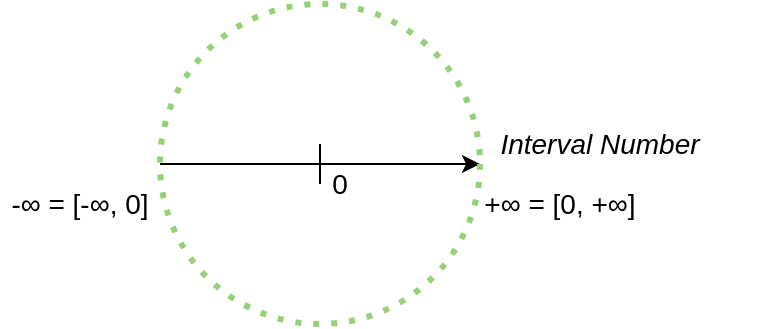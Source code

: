 <mxfile version="24.4.8" type="device">
  <diagram name="Seite-1" id="JglpVuhKJZ4LjeI_iKhf">
    <mxGraphModel dx="1050" dy="621" grid="1" gridSize="10" guides="1" tooltips="1" connect="1" arrows="1" fold="1" page="1" pageScale="1" pageWidth="827" pageHeight="1169" math="0" shadow="0">
      <root>
        <mxCell id="0" />
        <mxCell id="1" parent="0" />
        <mxCell id="-zu-WaUTnJdsrZC2qm7--1" value="" style="endArrow=classic;html=1;rounded=0;entryX=1;entryY=0.5;entryDx=0;entryDy=0;exitX=0;exitY=0.5;exitDx=0;exitDy=0;" parent="1" edge="1" target="uKFftfucfu5pk2UlHUYQ-2" source="uKFftfucfu5pk2UlHUYQ-2">
          <mxGeometry width="50" height="50" relative="1" as="geometry">
            <mxPoint x="60" y="200" as="sourcePoint" />
            <mxPoint x="300" y="200" as="targetPoint" />
          </mxGeometry>
        </mxCell>
        <mxCell id="-zu-WaUTnJdsrZC2qm7--8" value="&lt;font style=&quot;font-size: 14px;&quot;&gt;+∞&amp;nbsp;=&amp;nbsp;&lt;/font&gt;&lt;span style=&quot;font-size: 14px;&quot;&gt;[0, +∞]&lt;/span&gt;" style="text;html=1;align=center;verticalAlign=middle;whiteSpace=wrap;rounded=0;" parent="1" vertex="1">
          <mxGeometry x="280" y="200" width="80" height="40" as="geometry" />
        </mxCell>
        <mxCell id="-zu-WaUTnJdsrZC2qm7--13" value="&lt;span style=&quot;font-size: 14px;&quot;&gt;&lt;i&gt;Interval Number&lt;/i&gt;&lt;/span&gt;" style="text;html=1;align=center;verticalAlign=middle;whiteSpace=wrap;rounded=0;" parent="1" vertex="1">
          <mxGeometry x="260" y="170" width="160" height="40" as="geometry" />
        </mxCell>
        <mxCell id="uKFftfucfu5pk2UlHUYQ-2" value="" style="ellipse;whiteSpace=wrap;html=1;aspect=fixed;fillColor=none;dashed=1;dashPattern=1 2;strokeColor=#97D077;strokeWidth=3;" parent="1" vertex="1">
          <mxGeometry x="120" y="120" width="160" height="160" as="geometry" />
        </mxCell>
        <mxCell id="G_3Y2Mpb2Dxm9CWkTe2T-6" value="&lt;font style=&quot;font-size: 14px;&quot;&gt;-∞&amp;nbsp;=&amp;nbsp;&lt;/font&gt;&lt;span style=&quot;font-size: 14px;&quot;&gt;[-∞, 0]&lt;/span&gt;" style="text;html=1;align=center;verticalAlign=middle;whiteSpace=wrap;rounded=0;" vertex="1" parent="1">
          <mxGeometry x="40" y="200" width="80" height="40" as="geometry" />
        </mxCell>
        <mxCell id="G_3Y2Mpb2Dxm9CWkTe2T-9" value="" style="endArrow=none;html=1;rounded=0;" edge="1" parent="1">
          <mxGeometry width="50" height="50" relative="1" as="geometry">
            <mxPoint x="200" y="210" as="sourcePoint" />
            <mxPoint x="200" y="190" as="targetPoint" />
          </mxGeometry>
        </mxCell>
        <mxCell id="G_3Y2Mpb2Dxm9CWkTe2T-10" value="&lt;font style=&quot;font-size: 14px;&quot;&gt;0&lt;/font&gt;" style="text;html=1;align=center;verticalAlign=middle;whiteSpace=wrap;rounded=0;" vertex="1" parent="1">
          <mxGeometry x="180" y="190" width="60" height="39" as="geometry" />
        </mxCell>
      </root>
    </mxGraphModel>
  </diagram>
</mxfile>
